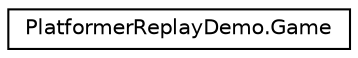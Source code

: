 digraph "Graphical Class Hierarchy"
{
 // LATEX_PDF_SIZE
  edge [fontname="Helvetica",fontsize="10",labelfontname="Helvetica",labelfontsize="10"];
  node [fontname="Helvetica",fontsize="10",shape=record];
  rankdir="LR";
  Node0 [label="PlatformerReplayDemo.Game",height=0.2,width=0.4,color="black", fillcolor="white", style="filled",URL="$classPlatformerReplayDemo_1_1Game.html",tooltip=" "];
}
